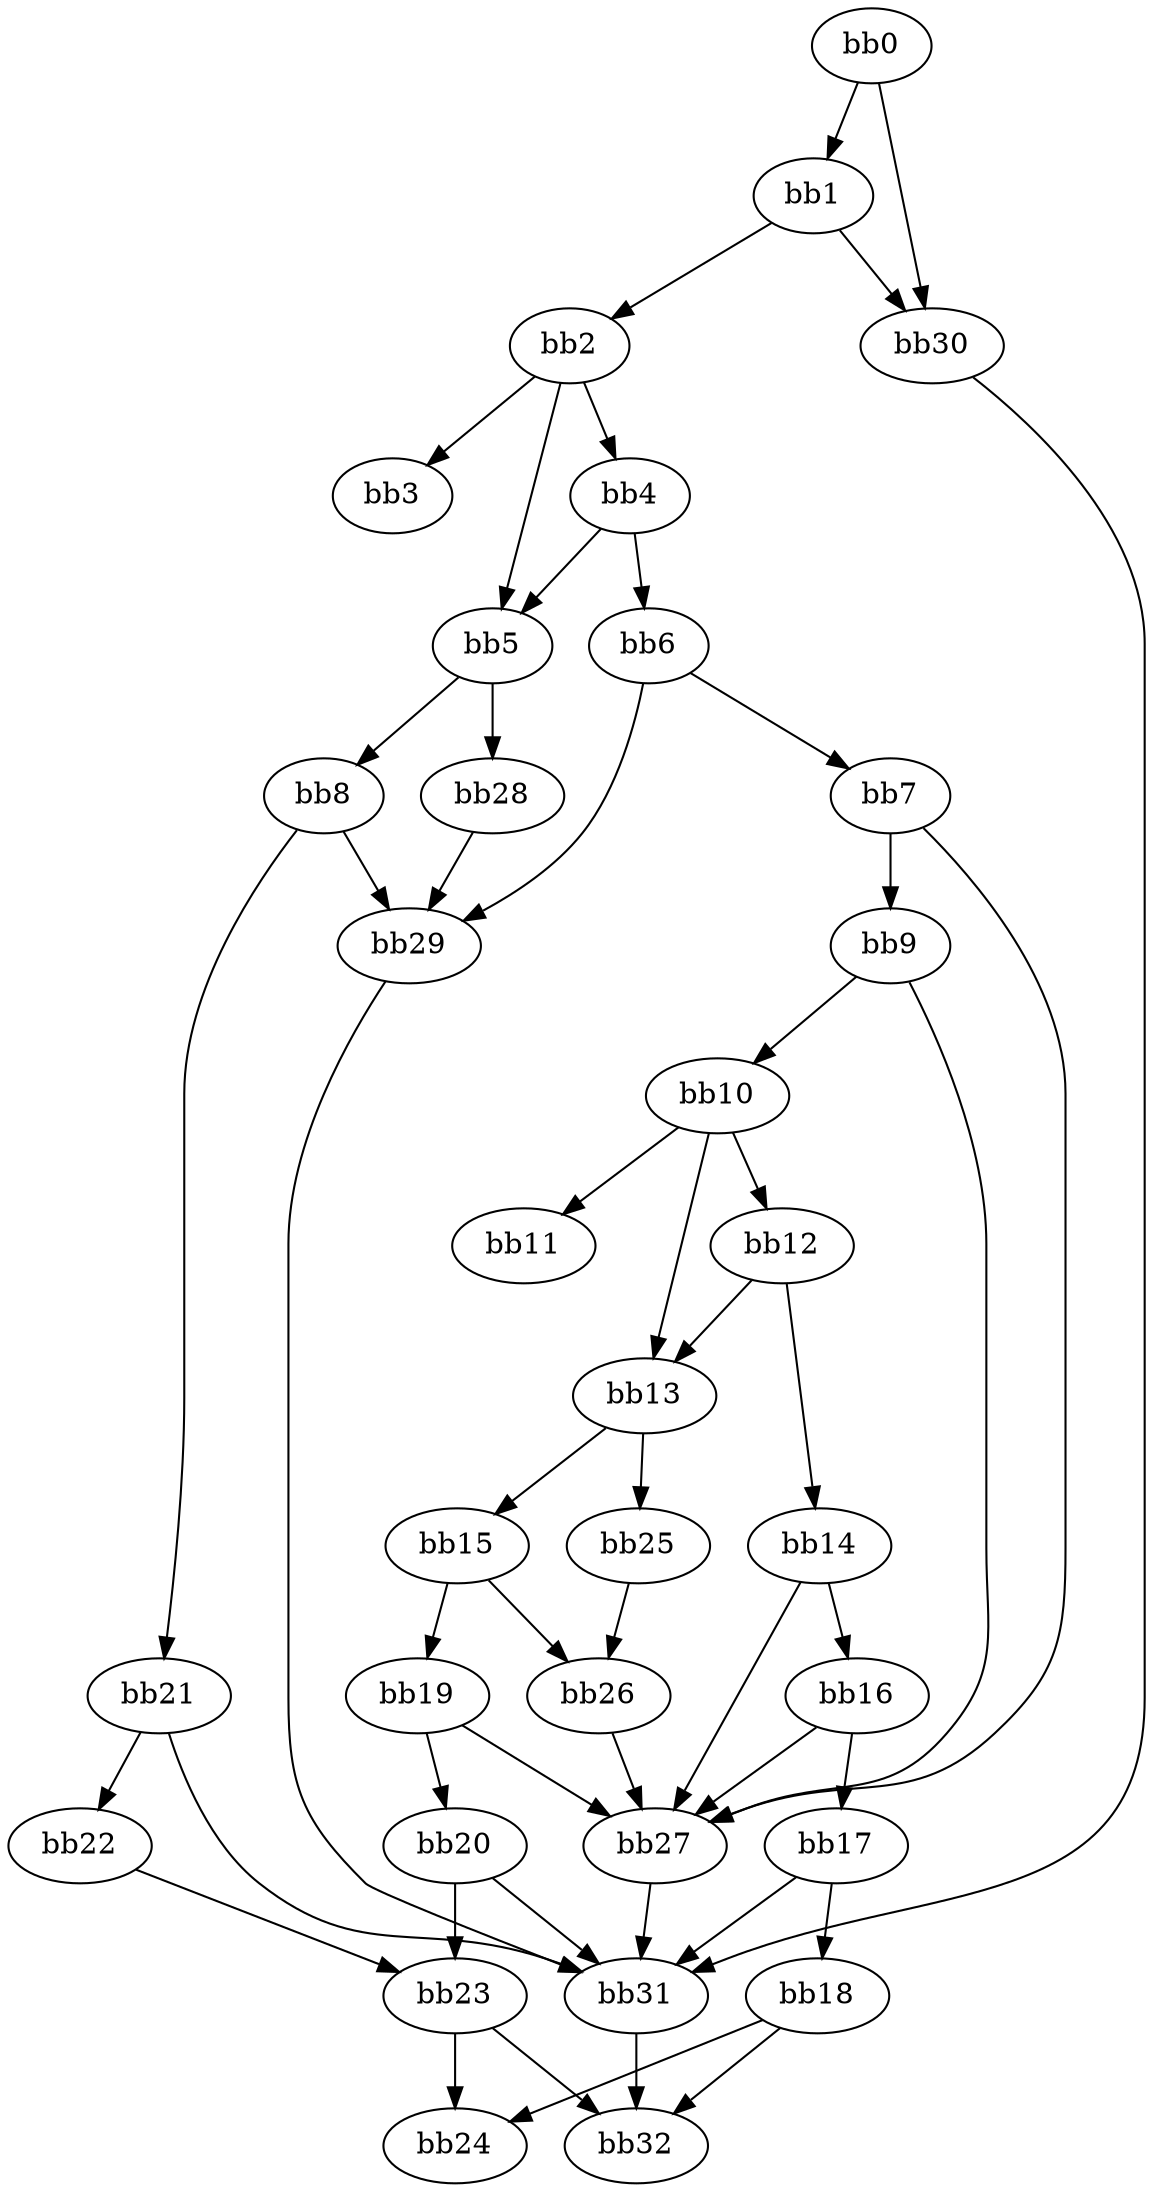 digraph {
    0 [ label = "bb0\l" ]
    1 [ label = "bb1\l" ]
    2 [ label = "bb2\l" ]
    3 [ label = "bb3\l" ]
    4 [ label = "bb4\l" ]
    5 [ label = "bb5\l" ]
    6 [ label = "bb6\l" ]
    7 [ label = "bb7\l" ]
    8 [ label = "bb8\l" ]
    9 [ label = "bb9\l" ]
    10 [ label = "bb10\l" ]
    11 [ label = "bb11\l" ]
    12 [ label = "bb12\l" ]
    13 [ label = "bb13\l" ]
    14 [ label = "bb14\l" ]
    15 [ label = "bb15\l" ]
    16 [ label = "bb16\l" ]
    17 [ label = "bb17\l" ]
    18 [ label = "bb18\l" ]
    19 [ label = "bb19\l" ]
    20 [ label = "bb20\l" ]
    21 [ label = "bb21\l" ]
    22 [ label = "bb22\l" ]
    23 [ label = "bb23\l" ]
    24 [ label = "bb24\l" ]
    25 [ label = "bb25\l" ]
    26 [ label = "bb26\l" ]
    27 [ label = "bb27\l" ]
    28 [ label = "bb28\l" ]
    29 [ label = "bb29\l" ]
    30 [ label = "bb30\l" ]
    31 [ label = "bb31\l" ]
    32 [ label = "bb32\l" ]
    0 -> 1 [ ]
    0 -> 30 [ ]
    1 -> 2 [ ]
    1 -> 30 [ ]
    2 -> 3 [ ]
    2 -> 4 [ ]
    2 -> 5 [ ]
    4 -> 5 [ ]
    4 -> 6 [ ]
    5 -> 8 [ ]
    5 -> 28 [ ]
    6 -> 7 [ ]
    6 -> 29 [ ]
    7 -> 9 [ ]
    7 -> 27 [ ]
    8 -> 21 [ ]
    8 -> 29 [ ]
    9 -> 10 [ ]
    9 -> 27 [ ]
    10 -> 11 [ ]
    10 -> 12 [ ]
    10 -> 13 [ ]
    12 -> 13 [ ]
    12 -> 14 [ ]
    13 -> 15 [ ]
    13 -> 25 [ ]
    14 -> 16 [ ]
    14 -> 27 [ ]
    15 -> 19 [ ]
    15 -> 26 [ ]
    16 -> 17 [ ]
    16 -> 27 [ ]
    17 -> 18 [ ]
    17 -> 31 [ ]
    18 -> 24 [ ]
    18 -> 32 [ ]
    19 -> 20 [ ]
    19 -> 27 [ ]
    20 -> 23 [ ]
    20 -> 31 [ ]
    21 -> 22 [ ]
    21 -> 31 [ ]
    22 -> 23 [ ]
    23 -> 24 [ ]
    23 -> 32 [ ]
    25 -> 26 [ ]
    26 -> 27 [ ]
    27 -> 31 [ ]
    28 -> 29 [ ]
    29 -> 31 [ ]
    30 -> 31 [ ]
    31 -> 32 [ ]
}

